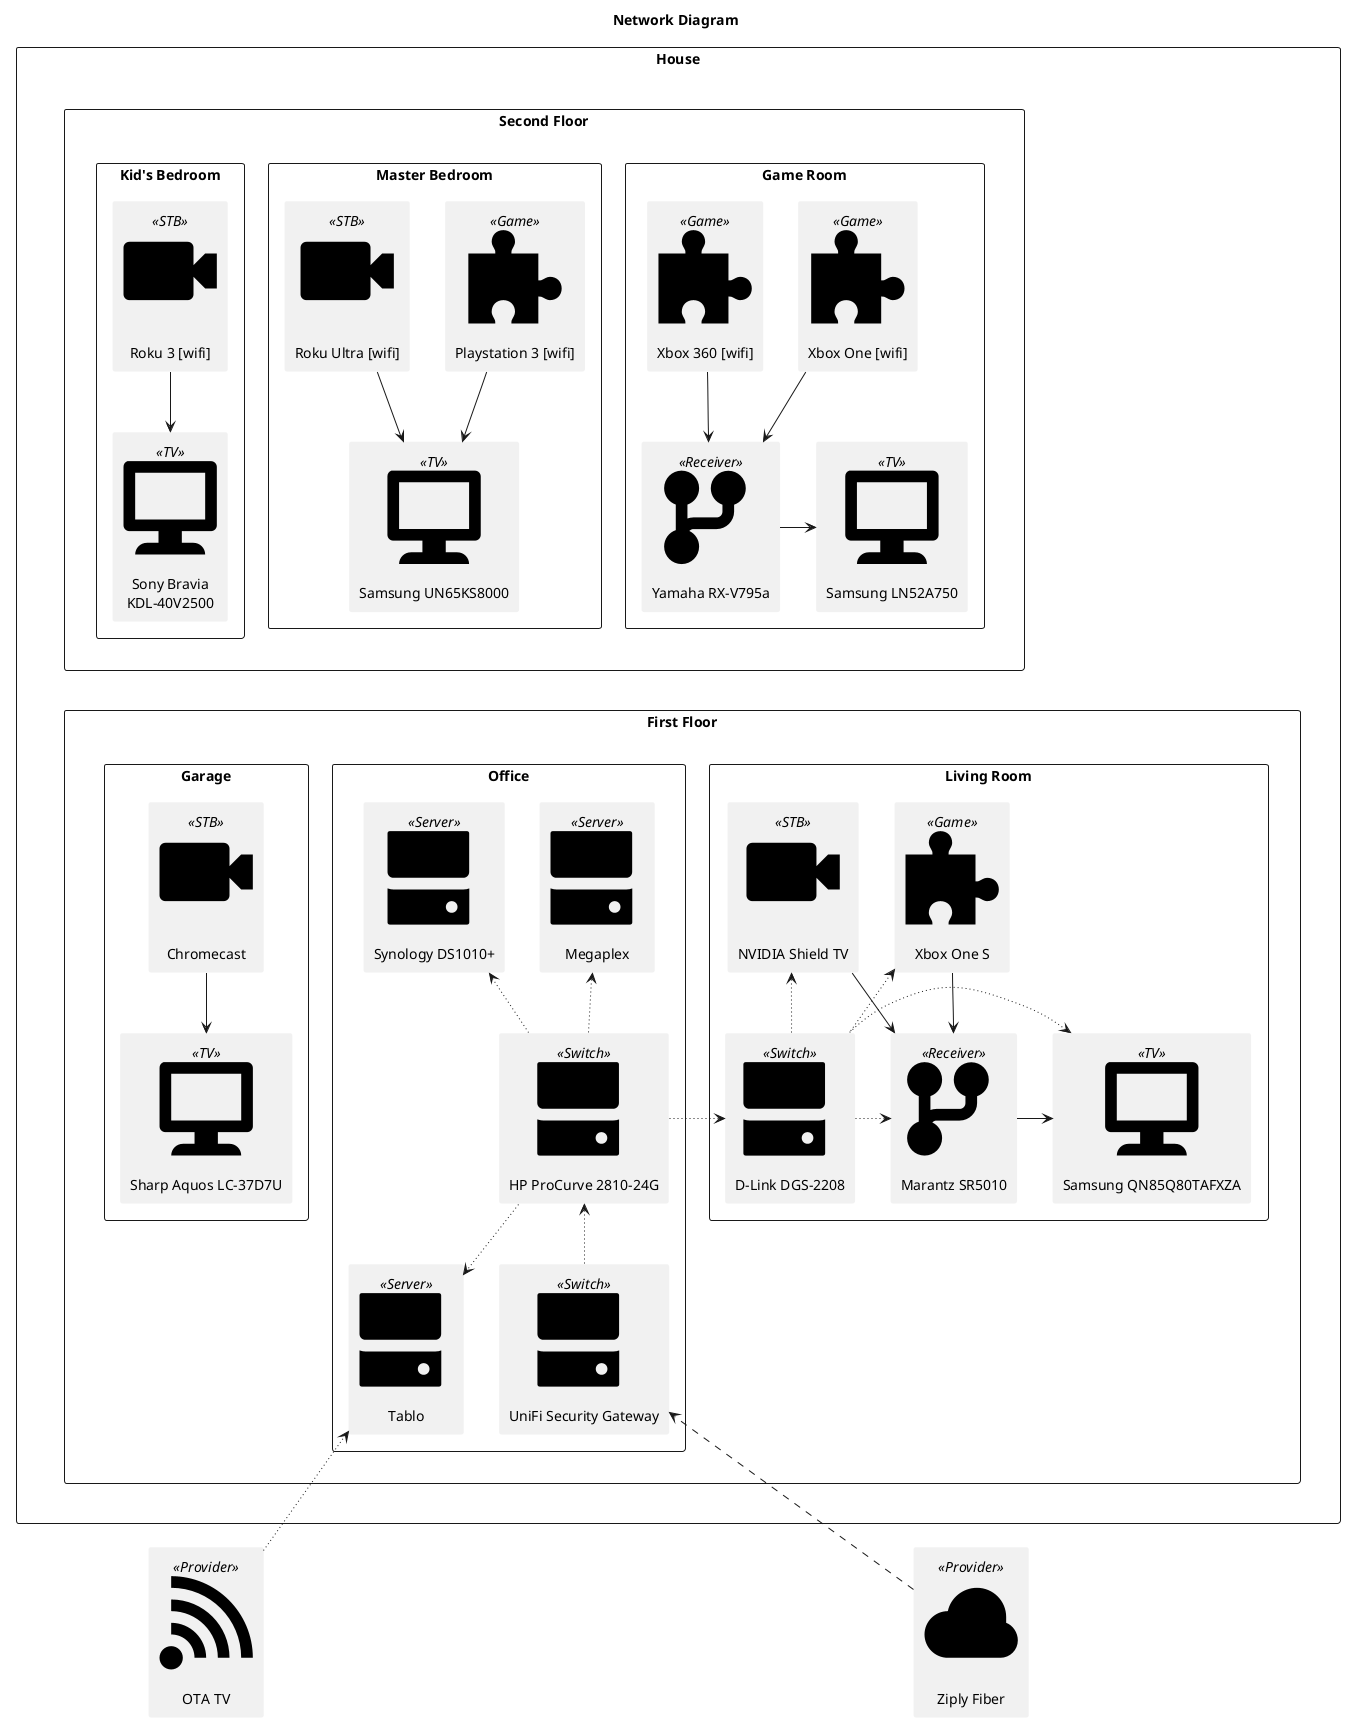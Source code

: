 @startuml
' Common PlantUML commands: https://plantuml.com/commons
' Icons for PlantUML: https://plantuml.com/openiconic
' Layout tips: https://crashedmind.github.io/PlantUMLHitchhikersGuide/layout/layout.html
skinparam defaultTextAlignment center
skinparam rectangle {
    BorderColor<<TV>> White
    BorderThickness<<TV>> 0
    Shadowing<<TV>> false

    BorderColor<<Receiver>> White
    BorderThickness<<Receiver>> 0
    Shadowing<<Receiver>> false

    BorderColor<<Switch>> White
    BorderThickness<<Switch>> 0
    Shadowing<<Switch>> false

    BorderColor<<Game>> White
    BorderThickness<<Game>> 0
    Shadowing<<Game>> false

    BorderColor<<Server>> White
    BorderThickness<<Server>> 0
    Shadowing<<Server>> false

    BorderColor<<STB>> White
    BorderThickness<<STB>> 0
    Shadowing<<STB>> false

    BorderColor<<Provider>> White
    BorderThickness<<Provider>> 0
    Shadowing<<Provider>> false
}
title Network Diagram

rectangle "House" as house {
  rectangle "Second Floor" as second_floor {
    rectangle "Game Room" as gameroom {
      rectangle "<&monitor*10>\n\nSamsung LN52A750" <<TV>> as samsungln52a750 {
      }
      rectangle "<&fork*10>\n\nYamaha RX-V795a" <<Receiver>> as yamaharxv795a {
      }
      rectangle "<&puzzle-piece*10>\n\nXbox One [wifi]" <<Game>> as xboxone_gr {
      }
      rectangle "<&puzzle-piece*10>\n\nXbox 360 [wifi]" <<Game>> as xbox360_gr {
      }
      xboxone_gr --> yamaharxv795a
      xbox360_gr --> yamaharxv795a
      yamaharxv795a -> samsungln52a750
    }
    rectangle "Master Bedroom" as masterbedroom {
      rectangle "<&monitor*10>\n\nSamsung UN65KS8000" <<TV>> as samsungun65ks8000 {
      }
      rectangle "<&puzzle-piece*10>\n\nPlaystation 3 [wifi]" <<Game>> as ps3_mb {
      }
      rectangle "<&video*10>\n\nRoku Ultra [wifi]" <<STB>> as roku_mb {
      }
      roku_mb --> samsungun65ks8000
      ps3_mb --> samsungun65ks8000
    }
    rectangle "Kid's Bedroom" as kidbedroom {
      rectangle "<&monitor*10>\n\nSony Bravia\nKDL-40V2500" <<TV>> as sonykdl40v2500 {
      }
      rectangle "<&video*10>\n\nRoku 3 [wifi]" <<STB>> as roku_kb {
      }
      roku_kb --> sonykdl40v2500
    }
  }
  rectangle "First Floor" as first_floor {
    rectangle "Living Room" as livingroom {
      rectangle "<&monitor*10>\n\nSamsung QN85Q80TAFXZA" <<TV>> as samsungqn85q80tafxza {
      }
      rectangle "<&fork*10>\n\nMarantz SR5010" <<Receiver>> as marantzsr5010 {
      }
      rectangle "<&hard-drive*10>\n\nD-Link DGS-2208" <<Switch>> as dlinkdgs2208 {
      }
      rectangle "<&puzzle-piece*10>\n\nXbox One S" <<Game>> as xboxone_lr {
      }
      rectangle "<&video*10>\n\nNVIDIA Shield TV" <<STB>> as nvidiashield {
      }
      nvidiashield --> marantzsr5010
      xboxone_lr --> marantzsr5010
      marantzsr5010 -> samsungqn85q80tafxza
      nvidiashield <-[dotted]- dlinkdgs2208
      xboxone_lr <-[dotted]- dlinkdgs2208
      samsungqn85q80tafxza <-[dotted] dlinkdgs2208
      marantzsr5010 <-[dotted] dlinkdgs2208
    }
    rectangle "Office" as office {
      rectangle "<&hard-drive*10>\n\nHP ProCurve 2810-24G" <<Switch>> as hpprocurve281024g {
      }
      rectangle "<&hard-drive*10>\n\nUniFi Security Gateway" <<Switch>> as usg {
      }
      rectangle "<&hard-drive*10>\n\nMegaplex" <<Server>> as megaplex {
      }
      rectangle "<&hard-drive*10>\n\nSynology DS1010+" <<Server>> as synologyds1010 {
      }
      rectangle "<&hard-drive*10>\n\nTablo" <<Server>> as tablo {
      }
      hpprocurve281024g <-[dotted]- usg
      megaplex <-[dotted]- hpprocurve281024g
      synologyds1010 <-[dotted]- hpprocurve281024g
      hpprocurve281024g -[dotted]-> tablo

      ' Link out to other rooms
      hpprocurve281024g -[dotted]> dlinkdgs2208
    }
    rectangle "Garage" as garage {
      rectangle "<&monitor*10>\n\nSharp Aquos LC-37D7U" <<TV>> as sharpaquoslc37d7u {
      }
      rectangle "<&video*10>\n\nChromecast" <<STB>> as chromecast_garage {
      }
      chromecast_garage --> sharpaquoslc37d7u
    }
  }
}

rectangle "<&rss*10>\n\nOTA TV" <<Provider>> as ota_tv {
}
rectangle "<&cloud*10>\n\nZiply Fiber" <<Provider>> as ziply {
}

ota_tv -[dotted]-> tablo
ziply -[dashed]-> usg

' Force vertical layout by using hidden lines
' Adjust the number of dashes at the front to
' weird offset/rank problems.
second_floor --[hidden]d-> first_floor
house -----[hidden]d-> ota_tv
house -----[hidden]d-> ziply

@enduml
